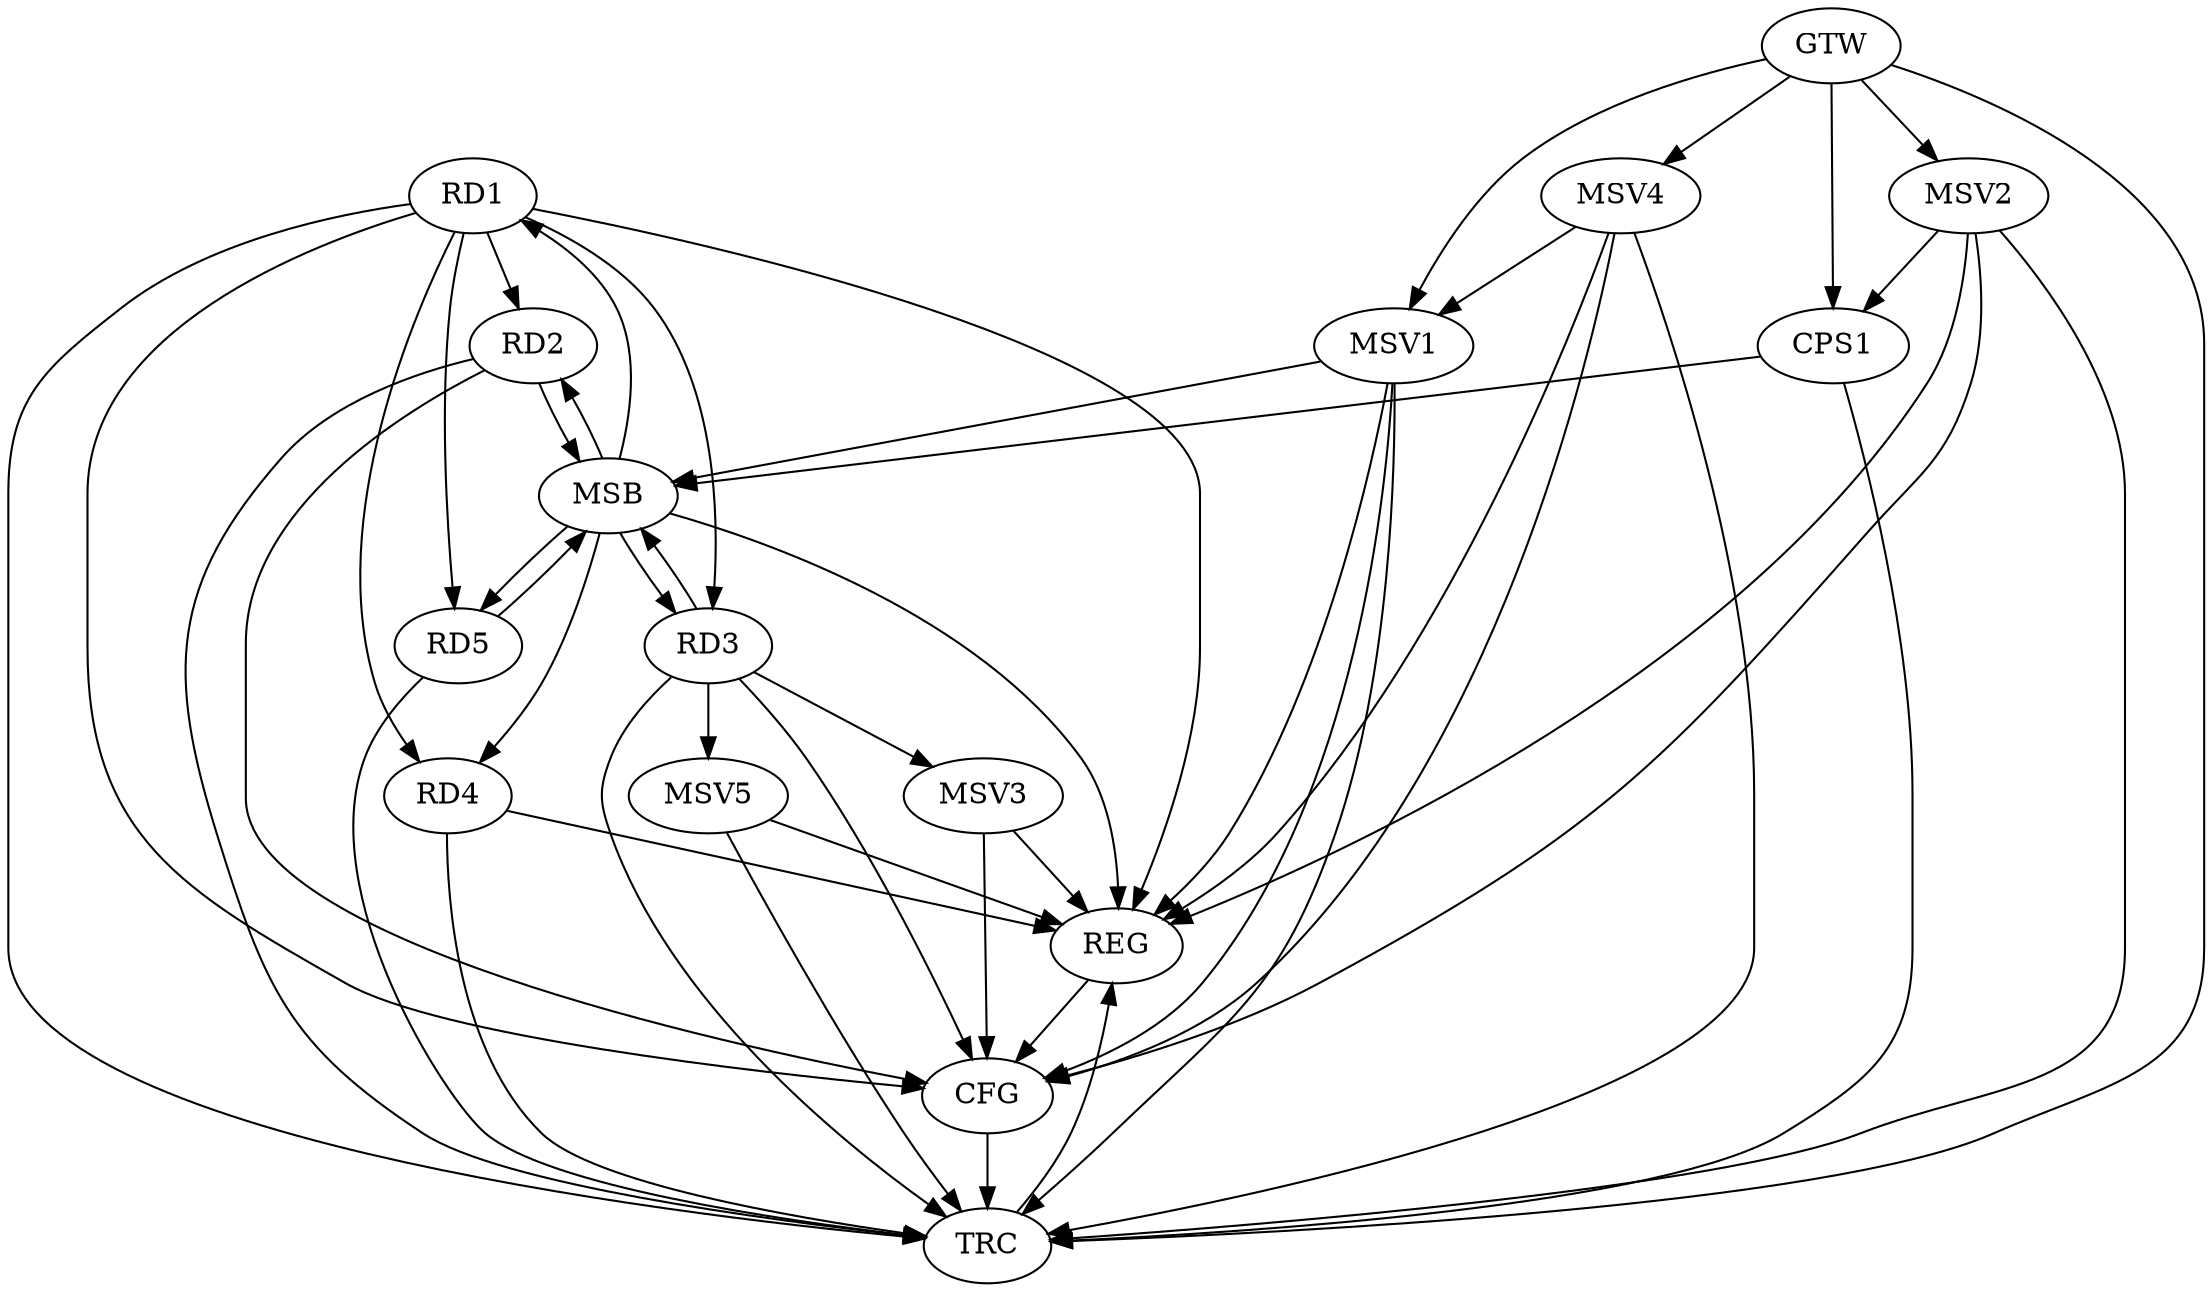 strict digraph G {
  RD1 [ label="RD1" ];
  RD2 [ label="RD2" ];
  RD3 [ label="RD3" ];
  RD4 [ label="RD4" ];
  RD5 [ label="RD5" ];
  CPS1 [ label="CPS1" ];
  GTW [ label="GTW" ];
  REG [ label="REG" ];
  MSB [ label="MSB" ];
  CFG [ label="CFG" ];
  TRC [ label="TRC" ];
  MSV1 [ label="MSV1" ];
  MSV2 [ label="MSV2" ];
  MSV3 [ label="MSV3" ];
  MSV4 [ label="MSV4" ];
  MSV5 [ label="MSV5" ];
  GTW -> CPS1;
  RD1 -> REG;
  RD4 -> REG;
  RD2 -> MSB;
  MSB -> REG;
  RD3 -> MSB;
  RD5 -> MSB;
  CPS1 -> MSB;
  MSB -> RD1;
  MSB -> RD2;
  MSB -> RD3;
  MSB -> RD4;
  MSB -> RD5;
  RD2 -> CFG;
  RD3 -> CFG;
  RD1 -> CFG;
  REG -> CFG;
  RD1 -> TRC;
  RD2 -> TRC;
  RD3 -> TRC;
  RD4 -> TRC;
  RD5 -> TRC;
  CPS1 -> TRC;
  GTW -> TRC;
  CFG -> TRC;
  TRC -> REG;
  RD1 -> RD5;
  RD1 -> RD4;
  RD1 -> RD2;
  RD1 -> RD3;
  MSV1 -> MSB;
  GTW -> MSV1;
  MSV1 -> REG;
  MSV1 -> TRC;
  MSV1 -> CFG;
  MSV2 -> CPS1;
  GTW -> MSV2;
  MSV2 -> REG;
  MSV2 -> TRC;
  MSV2 -> CFG;
  RD3 -> MSV3;
  MSV3 -> REG;
  MSV3 -> CFG;
  MSV4 -> MSV1;
  GTW -> MSV4;
  MSV4 -> REG;
  MSV4 -> TRC;
  MSV4 -> CFG;
  RD3 -> MSV5;
  MSV5 -> REG;
  MSV5 -> TRC;
}
